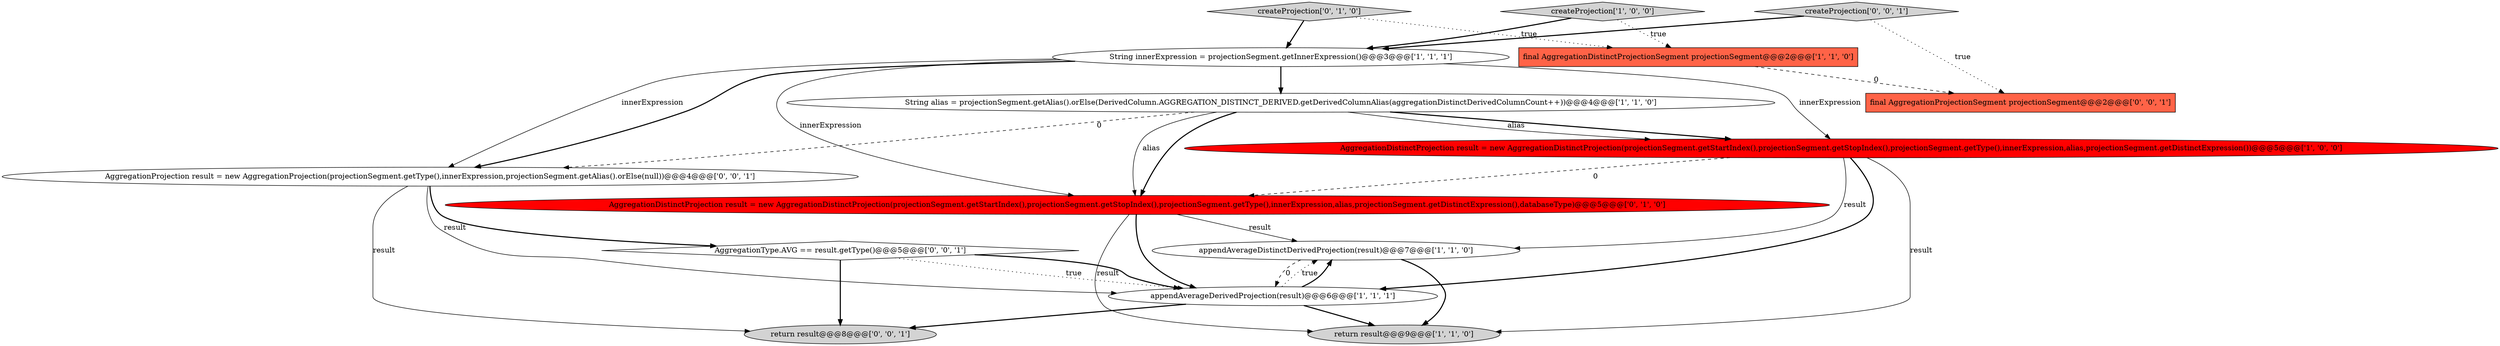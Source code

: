 digraph {
6 [style = filled, label = "createProjection['1', '0', '0']", fillcolor = lightgray, shape = diamond image = "AAA0AAABBB1BBB"];
10 [style = filled, label = "final AggregationProjectionSegment projectionSegment@@@2@@@['0', '0', '1']", fillcolor = tomato, shape = box image = "AAA0AAABBB3BBB"];
11 [style = filled, label = "AggregationType.AVG == result.getType()@@@5@@@['0', '0', '1']", fillcolor = white, shape = diamond image = "AAA0AAABBB3BBB"];
8 [style = filled, label = "AggregationDistinctProjection result = new AggregationDistinctProjection(projectionSegment.getStartIndex(),projectionSegment.getStopIndex(),projectionSegment.getType(),innerExpression,alias,projectionSegment.getDistinctExpression(),databaseType)@@@5@@@['0', '1', '0']", fillcolor = red, shape = ellipse image = "AAA1AAABBB2BBB"];
13 [style = filled, label = "createProjection['0', '0', '1']", fillcolor = lightgray, shape = diamond image = "AAA0AAABBB3BBB"];
14 [style = filled, label = "AggregationProjection result = new AggregationProjection(projectionSegment.getType(),innerExpression,projectionSegment.getAlias().orElse(null))@@@4@@@['0', '0', '1']", fillcolor = white, shape = ellipse image = "AAA0AAABBB3BBB"];
1 [style = filled, label = "appendAverageDistinctDerivedProjection(result)@@@7@@@['1', '1', '0']", fillcolor = white, shape = ellipse image = "AAA0AAABBB1BBB"];
2 [style = filled, label = "return result@@@9@@@['1', '1', '0']", fillcolor = lightgray, shape = ellipse image = "AAA0AAABBB1BBB"];
4 [style = filled, label = "appendAverageDerivedProjection(result)@@@6@@@['1', '1', '1']", fillcolor = white, shape = ellipse image = "AAA0AAABBB1BBB"];
0 [style = filled, label = "final AggregationDistinctProjectionSegment projectionSegment@@@2@@@['1', '1', '0']", fillcolor = tomato, shape = box image = "AAA0AAABBB1BBB"];
12 [style = filled, label = "return result@@@8@@@['0', '0', '1']", fillcolor = lightgray, shape = ellipse image = "AAA0AAABBB3BBB"];
7 [style = filled, label = "String innerExpression = projectionSegment.getInnerExpression()@@@3@@@['1', '1', '1']", fillcolor = white, shape = ellipse image = "AAA0AAABBB1BBB"];
3 [style = filled, label = "String alias = projectionSegment.getAlias().orElse(DerivedColumn.AGGREGATION_DISTINCT_DERIVED.getDerivedColumnAlias(aggregationDistinctDerivedColumnCount++))@@@4@@@['1', '1', '0']", fillcolor = white, shape = ellipse image = "AAA0AAABBB1BBB"];
5 [style = filled, label = "AggregationDistinctProjection result = new AggregationDistinctProjection(projectionSegment.getStartIndex(),projectionSegment.getStopIndex(),projectionSegment.getType(),innerExpression,alias,projectionSegment.getDistinctExpression())@@@5@@@['1', '0', '0']", fillcolor = red, shape = ellipse image = "AAA1AAABBB1BBB"];
9 [style = filled, label = "createProjection['0', '1', '0']", fillcolor = lightgray, shape = diamond image = "AAA0AAABBB2BBB"];
9->0 [style = dotted, label="true"];
14->4 [style = solid, label="result"];
4->1 [style = dotted, label="true"];
5->2 [style = solid, label="result"];
11->4 [style = bold, label=""];
7->14 [style = solid, label="innerExpression"];
1->4 [style = dashed, label="0"];
11->12 [style = bold, label=""];
4->2 [style = bold, label=""];
11->4 [style = dotted, label="true"];
9->7 [style = bold, label=""];
13->10 [style = dotted, label="true"];
7->5 [style = solid, label="innerExpression"];
7->3 [style = bold, label=""];
0->10 [style = dashed, label="0"];
7->14 [style = bold, label=""];
8->2 [style = solid, label="result"];
3->5 [style = bold, label=""];
8->1 [style = solid, label="result"];
13->7 [style = bold, label=""];
3->8 [style = bold, label=""];
3->8 [style = solid, label="alias"];
5->4 [style = bold, label=""];
5->1 [style = solid, label="result"];
4->12 [style = bold, label=""];
5->8 [style = dashed, label="0"];
4->1 [style = bold, label=""];
1->2 [style = bold, label=""];
7->8 [style = solid, label="innerExpression"];
14->12 [style = solid, label="result"];
8->4 [style = bold, label=""];
6->0 [style = dotted, label="true"];
3->14 [style = dashed, label="0"];
6->7 [style = bold, label=""];
3->5 [style = solid, label="alias"];
14->11 [style = bold, label=""];
}
